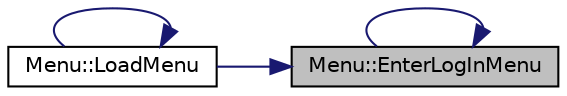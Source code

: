 digraph "Menu::EnterLogInMenu"
{
 // LATEX_PDF_SIZE
  edge [fontname="Helvetica",fontsize="10",labelfontname="Helvetica",labelfontsize="10"];
  node [fontname="Helvetica",fontsize="10",shape=record];
  rankdir="RL";
  Node94 [label="Menu::EnterLogInMenu",height=0.2,width=0.4,color="black", fillcolor="grey75", style="filled", fontcolor="black",tooltip="Lunch the log in menu."];
  Node94 -> Node94 [dir="back",color="midnightblue",fontsize="10",style="solid",fontname="Helvetica"];
  Node94 -> Node95 [dir="back",color="midnightblue",fontsize="10",style="solid",fontname="Helvetica"];
  Node95 [label="Menu::LoadMenu",height=0.2,width=0.4,color="black", fillcolor="white", style="filled",URL="$game_8cpp.html#affa474e7df6e9146cfde8773edee089b",tooltip="Manage all functions in namespace Menu."];
  Node95 -> Node95 [dir="back",color="midnightblue",fontsize="10",style="solid",fontname="Helvetica"];
}
